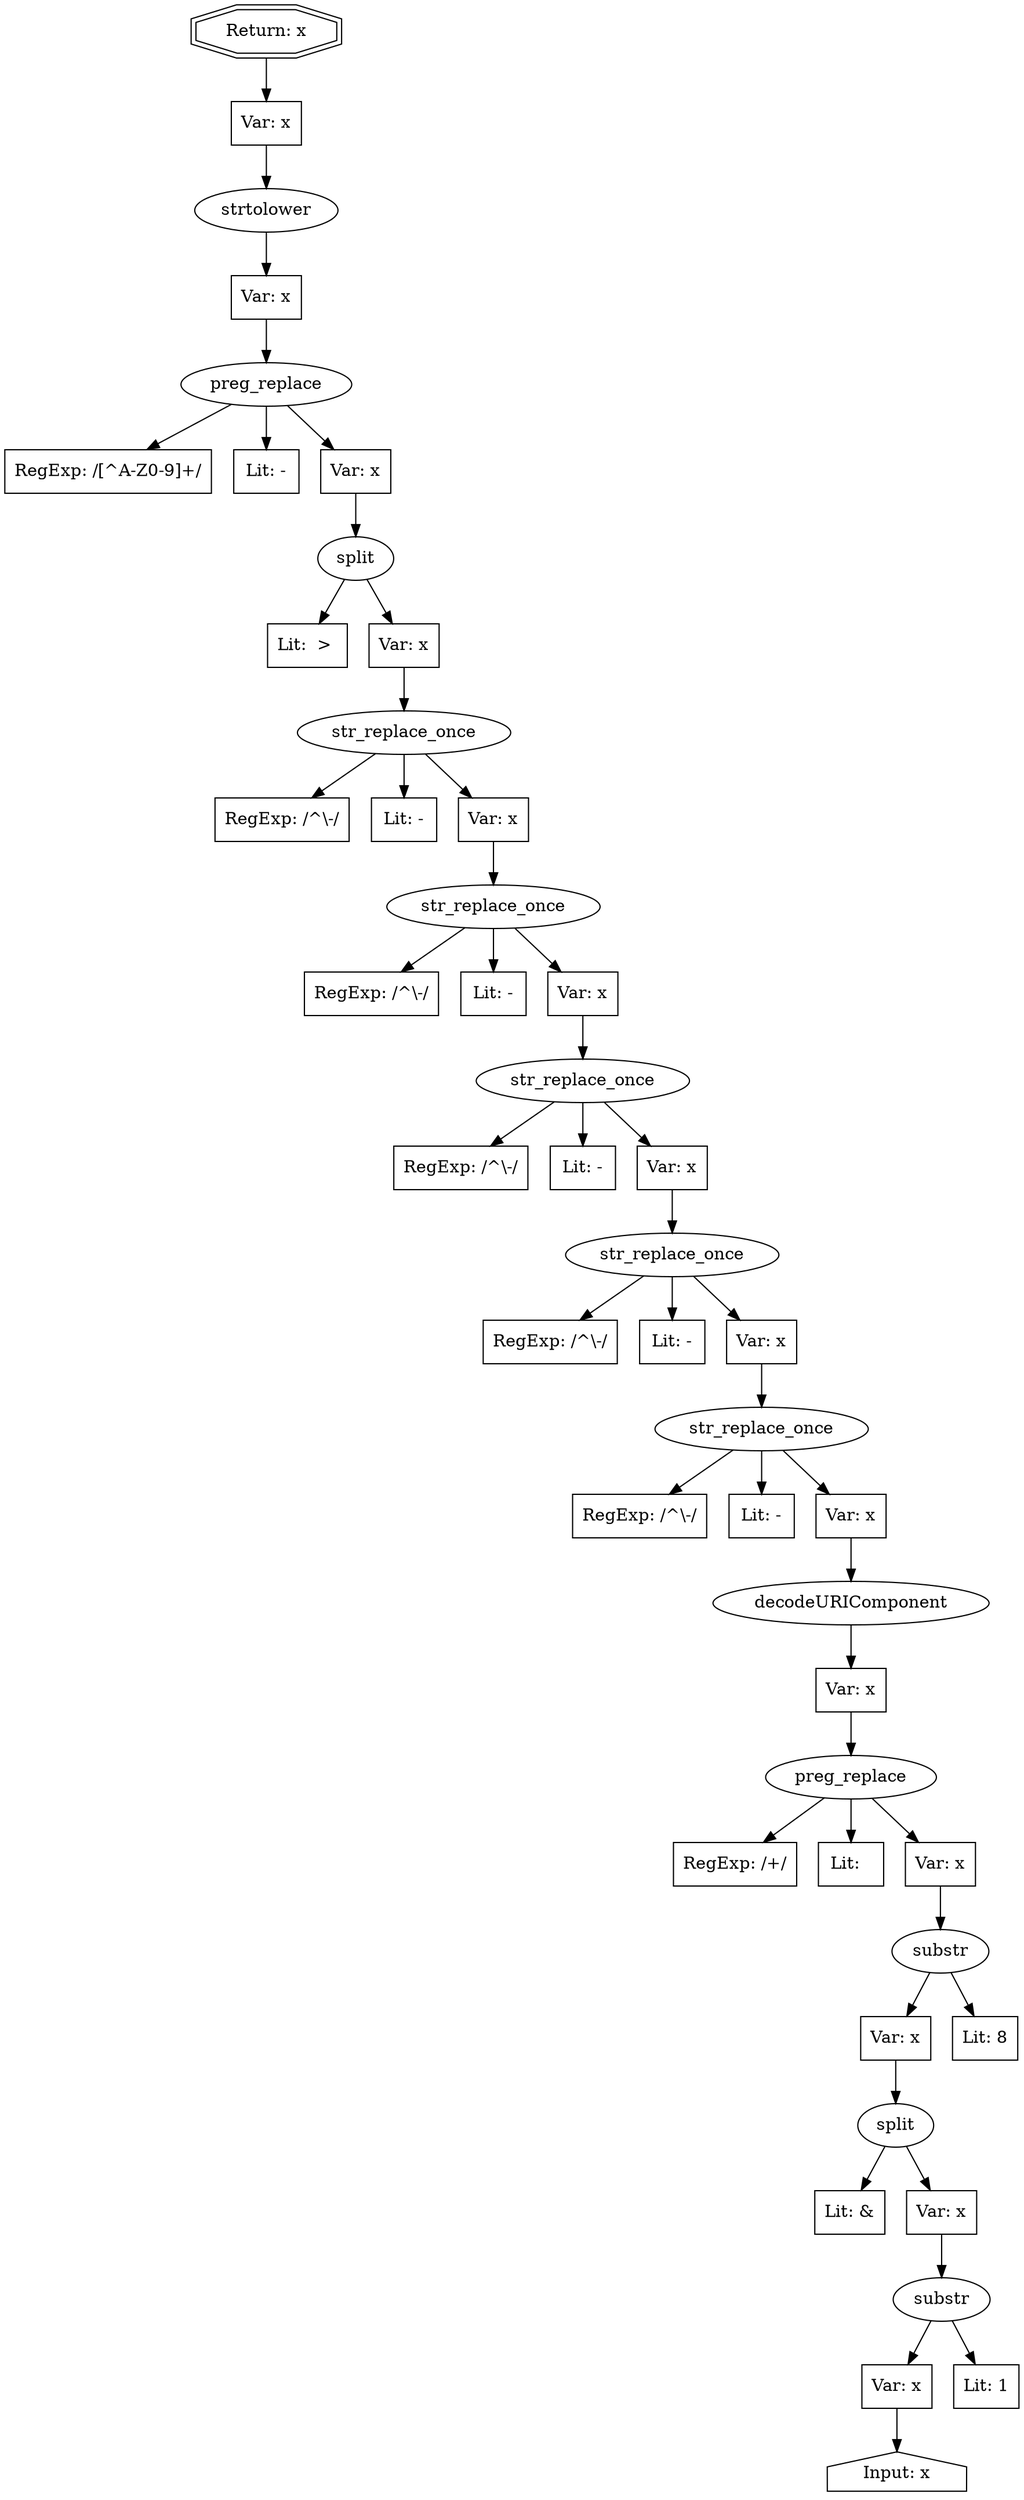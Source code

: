 // Finding: da6949f3-c24b-45da-b2c0-9ae6cc034fcb
// Finding.url: https://www.example78.com/resources?type[0]=eBook##"></iframe></style></script></object></embed></textarea><img src=x onerror=taintfoxLog('4772ca40f45d4575873f21922c901926')><!--/*
// Finding.parentloc: https://www.example78.com/resources?type[0]=eBook##"></iframe></style></script></object></embed></textarea><img src=x onerror=taintfoxLog('4772ca40f45d4575873f21922c901926')><!--/*
// Finding.domain: www.example78.com
// Finding.base_domain: example78.com
// Finding.source: location.search
// Finding.sink: innerHTML
// Sanitizer.score: 110
// Sanitizer.name: nameToColor
// Sanitizer.location: https://www.example78.com/themes/custom/ddd/js/custom/resource-finder.js?v=1.2 - nameToColor:17:192
// Finding.begin: 135
// Finding.end: 140
// Finding.original_uuid: 64ebe53e-3861-4318-989c-1651cfc4a632
// Finding.TwentyFiveMillionFlowsId: 796629484
// Finding.script: https://www.example78.com/themes/custom/ddd/js/custom/resource-finder.js?v=1.2
// Finding.line: 15
// Exploit.uuid: 4772ca40-f45d-4575-873f-21922c901926
// Exploit.success: false
// Exploit.status: validated
// Exploit.method: C
// Exploit.type: html
// Exploit.token: attribute
// Exploit.content: href
// Exploit.quote_type: "
// Exploit.tag: a
// Exploit.break_out: #"></iframe></style></script></object></embed></textarea><img src=x onerror=
// Exploit.break_in: ><!--/*
// Exploit.payload: #"></iframe></style></script></object></embed></textarea><img src=x onerror=taintfoxLog(1)><!--/*
// Exploit.begin_taint_url: 18
// Exploit.end_taint_url: 19
// Exploit.replace_begin_url: 49
// Exploit.replace_end_url: 49
// Exploit.replace_begin_param: 58
// Exploit.replace_end_param: 58
// Issues.LargestEncodeAttrStringChain: 0
// Issues.LargestTextFragmentEncodeChainLength: 0
// Issues.HasApproximation: false
// Issues.HasMissingImplementation: false
// Issues.HasInfiniteRegexWithFunctionReplacer: false
// Issues.MergedSplitAndJoins: false
// Issues.HasUrlInRhsOfReplace: false
// Issues.HasUrlInLhsOfReplace: false
// Issues.HasCookieValueInLhsOfreplace: false
// Issues.HasCookieValueInRhsOfreplace: false
// Issues.HasCookieValueInMatchPattern: false
// Issues.HasCookieValueInExecPattern: false
// Issues.RemovedLRConcats: false
// Issues.RemovedReplaceArtifacts: false
// Issues.HasUrlInMatchPattern: false
// Issues.HasUrlInExecPattern: false
// Issues.RemovedNOPreplaces: false
// Issues.Known_sanitizer: false
// DepGraph.hash: 2089674608
// DepGraph.sanitizer_hash: -1064896201

digraph cfg {
n0 [shape=house, label="Input: x"];
n1 [shape=ellipse, label="substr"];
n2 [shape=box, label="Var: x"];
n3 [shape=box, label="Lit: 1"];
n4 [shape=ellipse, label="split"];
n5 [shape=box, label="Lit: &"];
n6 [shape=box, label="Var: x"];
n7 [shape=ellipse, label="substr"];
n8 [shape=box, label="Var: x"];
n9 [shape=box, label="Lit: 8"];
n10 [shape=ellipse, label="preg_replace"];
n11 [shape=box, label="RegExp: /\+/"];
n12 [shape=box, label="Lit:  "];
n13 [shape=box, label="Var: x"];
n14 [shape=ellipse, label="decodeURIComponent"];
n15 [shape=box, label="Var: x"];
n16 [shape=ellipse, label="str_replace_once"];
n17 [shape=box, label="RegExp: /^\\-/"];
n18 [shape=box, label="Lit: -"];
n19 [shape=box, label="Var: x"];
n20 [shape=ellipse, label="str_replace_once"];
n21 [shape=box, label="RegExp: /^\\-/"];
n22 [shape=box, label="Lit: -"];
n23 [shape=box, label="Var: x"];
n24 [shape=ellipse, label="str_replace_once"];
n25 [shape=box, label="RegExp: /^\\-/"];
n26 [shape=box, label="Lit: -"];
n27 [shape=box, label="Var: x"];
n28 [shape=ellipse, label="str_replace_once"];
n29 [shape=box, label="RegExp: /^\\-/"];
n30 [shape=box, label="Lit: -"];
n31 [shape=box, label="Var: x"];
n32 [shape=ellipse, label="str_replace_once"];
n33 [shape=box, label="RegExp: /^\\-/"];
n34 [shape=box, label="Lit: -"];
n35 [shape=box, label="Var: x"];
n36 [shape=ellipse, label="split"];
n37 [shape=box, label="Lit:  > "];
n38 [shape=box, label="Var: x"];
n39 [shape=ellipse, label="preg_replace"];
n40 [shape=box, label="RegExp: /[^A-Z0-9]+/"];
n41 [shape=box, label="Lit: -"];
n42 [shape=box, label="Var: x"];
n43 [shape=ellipse, label="strtolower"];
n44 [shape=box, label="Var: x"];
n45 [shape=box, label="Var: x"];
n46 [shape=doubleoctagon, label="Return: x"];
n2 -> n0;
n1 -> n2;
n1 -> n3;
n6 -> n1;
n4 -> n5;
n4 -> n6;
n8 -> n4;
n7 -> n8;
n7 -> n9;
n13 -> n7;
n10 -> n11;
n10 -> n12;
n10 -> n13;
n15 -> n10;
n14 -> n15;
n19 -> n14;
n16 -> n17;
n16 -> n18;
n16 -> n19;
n23 -> n16;
n20 -> n21;
n20 -> n22;
n20 -> n23;
n27 -> n20;
n24 -> n25;
n24 -> n26;
n24 -> n27;
n31 -> n24;
n28 -> n29;
n28 -> n30;
n28 -> n31;
n35 -> n28;
n32 -> n33;
n32 -> n34;
n32 -> n35;
n38 -> n32;
n36 -> n37;
n36 -> n38;
n42 -> n36;
n39 -> n40;
n39 -> n41;
n39 -> n42;
n44 -> n39;
n43 -> n44;
n45 -> n43;
n46 -> n45;
}